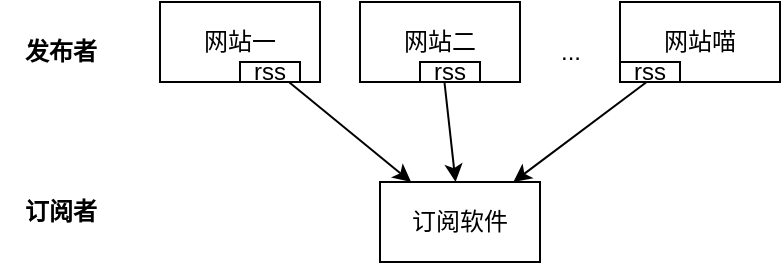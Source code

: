 <mxfile version="20.6.2" type="device"><diagram id="GT2L9cl_g32YKLW1_v0s" name="Page-1"><mxGraphModel dx="1422" dy="905" grid="1" gridSize="10" guides="0" tooltips="1" connect="1" arrows="1" fold="1" page="1" pageScale="1" pageWidth="850" pageHeight="1100" math="0" shadow="0"><root><mxCell id="0"/><mxCell id="1" parent="0"/><mxCell id="9G_oBNhLAi3j2M3zsbd--1" value="网站一" style="rounded=0;whiteSpace=wrap;html=1;" parent="1" vertex="1"><mxGeometry x="80" y="70" width="80" height="40" as="geometry"/></mxCell><mxCell id="9G_oBNhLAi3j2M3zsbd--2" value="网站二" style="rounded=0;whiteSpace=wrap;html=1;" parent="1" vertex="1"><mxGeometry x="180" y="70" width="80" height="40" as="geometry"/></mxCell><mxCell id="9G_oBNhLAi3j2M3zsbd--3" value="网站喵" style="rounded=0;whiteSpace=wrap;html=1;" parent="1" vertex="1"><mxGeometry x="310" y="70" width="80" height="40" as="geometry"/></mxCell><mxCell id="9G_oBNhLAi3j2M3zsbd--4" value="..." style="text;html=1;align=center;verticalAlign=middle;resizable=0;points=[];autosize=1;strokeColor=none;fillColor=none;" parent="1" vertex="1"><mxGeometry x="270" y="80" width="30" height="30" as="geometry"/></mxCell><mxCell id="9G_oBNhLAi3j2M3zsbd--5" value="订阅软件" style="rounded=0;whiteSpace=wrap;html=1;" parent="1" vertex="1"><mxGeometry x="190" y="160" width="80" height="40" as="geometry"/></mxCell><mxCell id="9G_oBNhLAi3j2M3zsbd--6" value="" style="endArrow=classic;html=1;rounded=0;" parent="1" source="9G_oBNhLAi3j2M3zsbd--1" target="9G_oBNhLAi3j2M3zsbd--5" edge="1"><mxGeometry width="50" height="50" relative="1" as="geometry"><mxPoint x="280" y="300" as="sourcePoint"/><mxPoint x="330" y="250" as="targetPoint"/></mxGeometry></mxCell><mxCell id="9G_oBNhLAi3j2M3zsbd--7" value="" style="endArrow=classic;html=1;rounded=0;" parent="1" source="9G_oBNhLAi3j2M3zsbd--2" target="9G_oBNhLAi3j2M3zsbd--5" edge="1"><mxGeometry width="50" height="50" relative="1" as="geometry"><mxPoint x="145" y="120" as="sourcePoint"/><mxPoint x="235" y="210" as="targetPoint"/></mxGeometry></mxCell><mxCell id="9G_oBNhLAi3j2M3zsbd--8" value="" style="endArrow=classic;html=1;rounded=0;" parent="1" source="9G_oBNhLAi3j2M3zsbd--3" target="9G_oBNhLAi3j2M3zsbd--5" edge="1"><mxGeometry width="50" height="50" relative="1" as="geometry"><mxPoint x="250" y="120" as="sourcePoint"/><mxPoint x="250" y="210" as="targetPoint"/></mxGeometry></mxCell><mxCell id="eeOKhELR44jBNxGMoGpW-1" value="&lt;b&gt;发布者&lt;/b&gt;" style="text;html=1;align=center;verticalAlign=middle;resizable=0;points=[];autosize=1;strokeColor=none;fillColor=none;" parent="1" vertex="1"><mxGeometry y="80" width="60" height="30" as="geometry"/></mxCell><mxCell id="eeOKhELR44jBNxGMoGpW-3" value="&lt;b&gt;订阅者&lt;/b&gt;" style="text;html=1;align=center;verticalAlign=middle;resizable=0;points=[];autosize=1;strokeColor=none;fillColor=none;" parent="1" vertex="1"><mxGeometry y="160" width="60" height="30" as="geometry"/></mxCell><mxCell id="8iSU1PXXYN2wJdUOFPmF-1" value="rss" style="rounded=0;whiteSpace=wrap;html=1;" parent="1" vertex="1"><mxGeometry x="120" y="100" width="30" height="10" as="geometry"/></mxCell><mxCell id="8iSU1PXXYN2wJdUOFPmF-2" value="rss" style="rounded=0;whiteSpace=wrap;html=1;" parent="1" vertex="1"><mxGeometry x="210" y="100" width="30" height="10" as="geometry"/></mxCell><mxCell id="8iSU1PXXYN2wJdUOFPmF-3" value="rss" style="rounded=0;whiteSpace=wrap;html=1;" parent="1" vertex="1"><mxGeometry x="310" y="100" width="30" height="10" as="geometry"/></mxCell></root></mxGraphModel></diagram></mxfile>